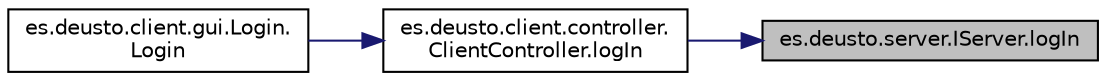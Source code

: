 digraph "es.deusto.server.IServer.logIn"
{
 // LATEX_PDF_SIZE
  edge [fontname="Helvetica",fontsize="10",labelfontname="Helvetica",labelfontsize="10"];
  node [fontname="Helvetica",fontsize="10",shape=record];
  rankdir="RL";
  Node27 [label="es.deusto.server.IServer.logIn",height=0.2,width=0.4,color="black", fillcolor="grey75", style="filled", fontcolor="black",tooltip=" "];
  Node27 -> Node28 [dir="back",color="midnightblue",fontsize="10",style="solid",fontname="Helvetica"];
  Node28 [label="es.deusto.client.controller.\lClientController.logIn",height=0.2,width=0.4,color="black", fillcolor="white", style="filled",URL="$classes_1_1deusto_1_1client_1_1controller_1_1_client_controller.html#a075c2e627be920454324dacbbc72295c",tooltip=" "];
  Node28 -> Node29 [dir="back",color="midnightblue",fontsize="10",style="solid",fontname="Helvetica"];
  Node29 [label="es.deusto.client.gui.Login.\lLogin",height=0.2,width=0.4,color="black", fillcolor="white", style="filled",URL="$classes_1_1deusto_1_1client_1_1gui_1_1_login.html#af565f7accded6e1e3d09b03d6baeaeb4",tooltip=" "];
}
